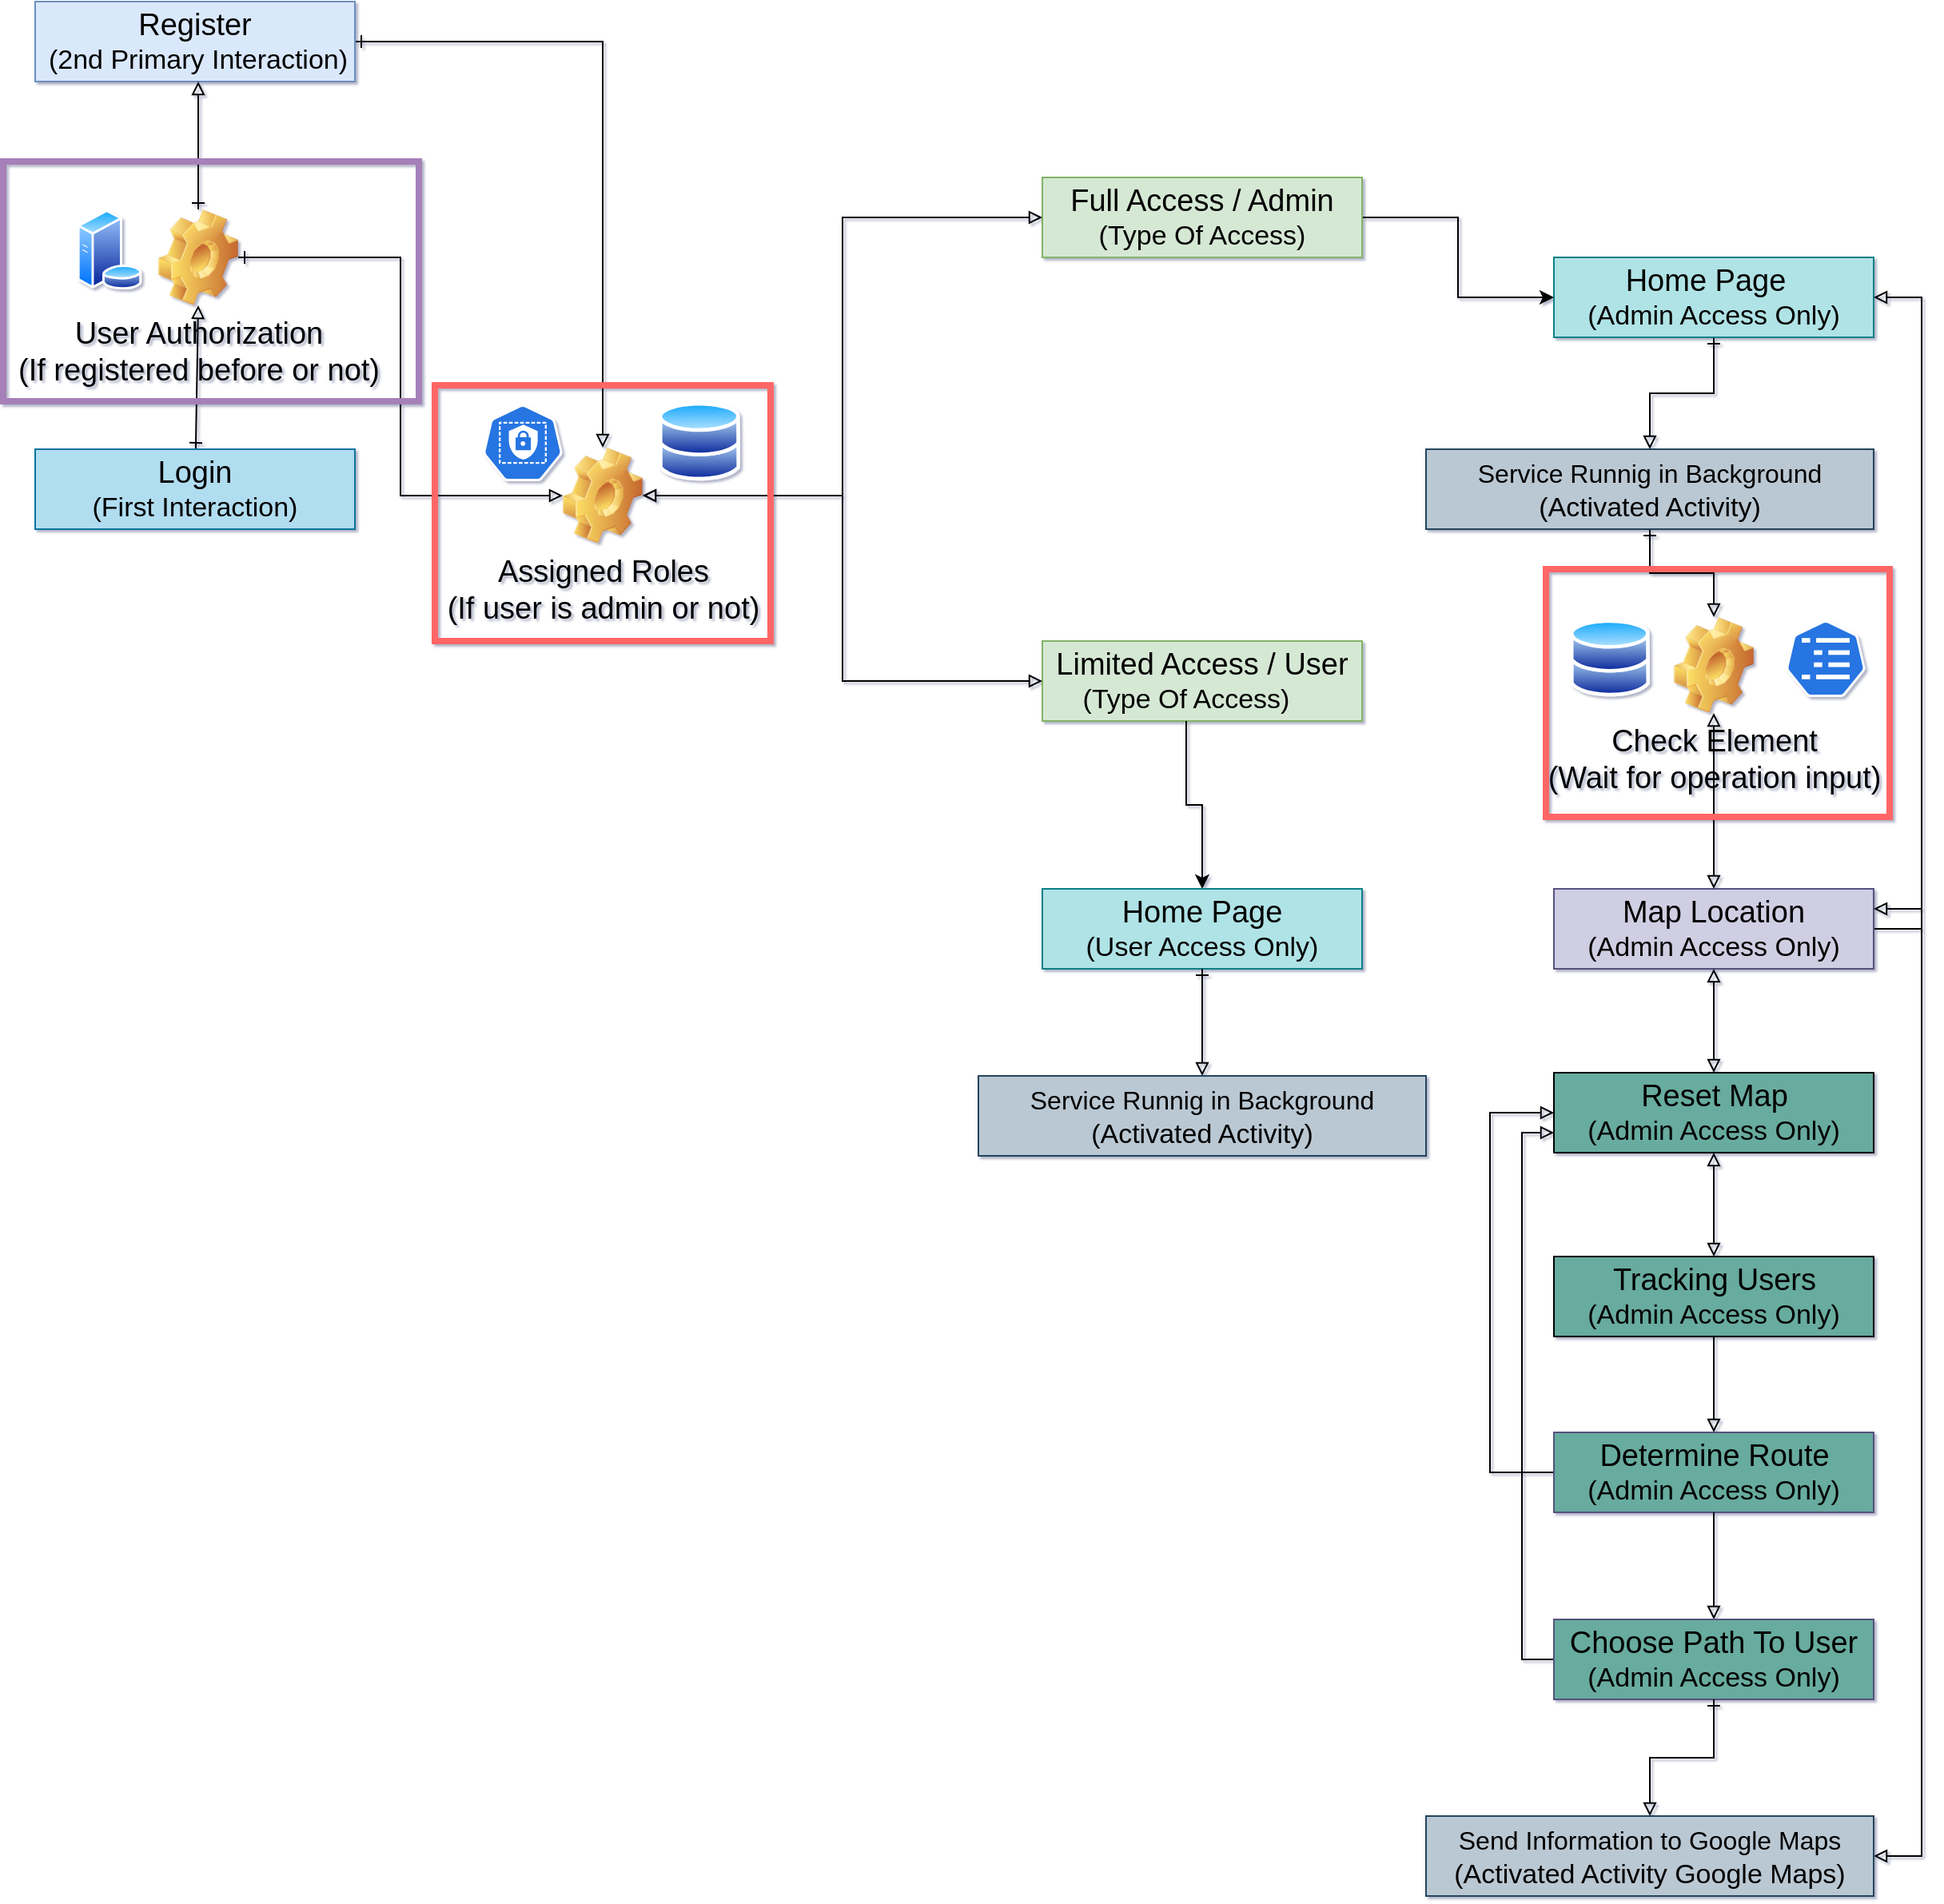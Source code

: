 <mxfile version="17.4.1" type="github">
  <diagram id="N6tmIyQtj-x3lcTnAezo" name="Page-1">
    <mxGraphModel dx="3245" dy="1094" grid="1" gridSize="10" guides="1" tooltips="1" connect="1" arrows="1" fold="1" page="1" pageScale="1" pageWidth="1169" pageHeight="827" background="none" math="0" shadow="1">
      <root>
        <mxCell id="0" />
        <mxCell id="1" parent="0" />
        <mxCell id="FwNl1LuLJ54zDbkeLXXp-123" style="edgeStyle=none;rounded=0;orthogonalLoop=1;jettySize=auto;html=1;entryX=0.5;entryY=1;entryDx=0;entryDy=0;fontSize=16;startArrow=ERone;startFill=0;endArrow=block;endFill=0;" parent="1" source="FwNl1LuLJ54zDbkeLXXp-33" target="FwNl1LuLJ54zDbkeLXXp-46" edge="1">
          <mxGeometry relative="1" as="geometry" />
        </mxCell>
        <mxCell id="FwNl1LuLJ54zDbkeLXXp-33" value="" style="rounded=0;whiteSpace=wrap;html=1;fillColor=#b1ddf0;strokeColor=#10739e;gradientColor=none;" parent="1" vertex="1">
          <mxGeometry x="10" y="360" width="200" height="50" as="geometry" />
        </mxCell>
        <mxCell id="FwNl1LuLJ54zDbkeLXXp-34" value="&lt;font style=&quot;font-size: 19px&quot;&gt;Login&lt;/font&gt;" style="text;html=1;strokeColor=none;fillColor=none;align=center;verticalAlign=middle;whiteSpace=wrap;rounded=0;" parent="1" vertex="1">
          <mxGeometry x="80" y="360" width="60" height="30" as="geometry" />
        </mxCell>
        <mxCell id="FwNl1LuLJ54zDbkeLXXp-37" value="&lt;font style=&quot;font-size: 17px&quot;&gt;(First Interaction)&lt;/font&gt;" style="text;html=1;strokeColor=none;fillColor=none;align=center;verticalAlign=middle;whiteSpace=wrap;rounded=0;fontSize=20;" parent="1" vertex="1">
          <mxGeometry x="30" y="380" width="160" height="30" as="geometry" />
        </mxCell>
        <mxCell id="FwNl1LuLJ54zDbkeLXXp-73" style="edgeStyle=orthogonalEdgeStyle;rounded=0;orthogonalLoop=1;jettySize=auto;html=1;entryX=0.5;entryY=0;entryDx=0;entryDy=0;fontSize=19;startArrow=ERone;startFill=0;endArrow=block;endFill=0;" parent="1" source="FwNl1LuLJ54zDbkeLXXp-42" target="FwNl1LuLJ54zDbkeLXXp-72" edge="1">
          <mxGeometry relative="1" as="geometry" />
        </mxCell>
        <mxCell id="FwNl1LuLJ54zDbkeLXXp-42" value="" style="rounded=0;whiteSpace=wrap;html=1;fillColor=#dae8fc;strokeColor=#6c8ebf;" parent="1" vertex="1">
          <mxGeometry x="10" y="80" width="200" height="50" as="geometry" />
        </mxCell>
        <mxCell id="FwNl1LuLJ54zDbkeLXXp-43" value="&lt;span style=&quot;font-size: 19px&quot;&gt;Register&lt;/span&gt;" style="text;html=1;strokeColor=none;fillColor=none;align=center;verticalAlign=middle;whiteSpace=wrap;rounded=0;" parent="1" vertex="1">
          <mxGeometry x="45" y="80" width="130" height="30" as="geometry" />
        </mxCell>
        <mxCell id="FwNl1LuLJ54zDbkeLXXp-44" value="&lt;font style=&quot;font-size: 17px&quot;&gt;(2nd Primary Interaction)&lt;/font&gt;" style="text;html=1;strokeColor=none;fillColor=none;align=center;verticalAlign=middle;whiteSpace=wrap;rounded=0;fontSize=20;" parent="1" vertex="1">
          <mxGeometry x="14" y="100" width="196" height="30" as="geometry" />
        </mxCell>
        <mxCell id="FwNl1LuLJ54zDbkeLXXp-68" style="rounded=0;orthogonalLoop=1;jettySize=auto;html=1;entryX=0.5;entryY=1;entryDx=0;entryDy=0;fontSize=19;startArrow=ERone;startFill=0;endArrow=block;endFill=0;" parent="1" source="FwNl1LuLJ54zDbkeLXXp-46" target="FwNl1LuLJ54zDbkeLXXp-44" edge="1">
          <mxGeometry relative="1" as="geometry" />
        </mxCell>
        <mxCell id="FwNl1LuLJ54zDbkeLXXp-74" style="edgeStyle=orthogonalEdgeStyle;rounded=0;orthogonalLoop=1;jettySize=auto;html=1;entryX=0;entryY=0.5;entryDx=0;entryDy=0;fontSize=19;startArrow=ERone;startFill=0;endArrow=block;endFill=0;" parent="1" source="FwNl1LuLJ54zDbkeLXXp-46" target="FwNl1LuLJ54zDbkeLXXp-72" edge="1">
          <mxGeometry relative="1" as="geometry" />
        </mxCell>
        <mxCell id="FwNl1LuLJ54zDbkeLXXp-46" value="User Authorization&lt;br&gt;(If registered before or not)" style="shape=image;html=1;verticalLabelPosition=bottom;verticalAlign=top;imageAspect=0;image=img/clipart/Gear_128x128.png;fontSize=19;gradientColor=none;" parent="1" vertex="1">
          <mxGeometry x="87" y="210" width="50" height="60" as="geometry" />
        </mxCell>
        <mxCell id="FwNl1LuLJ54zDbkeLXXp-121" style="edgeStyle=orthogonalEdgeStyle;rounded=0;orthogonalLoop=1;jettySize=auto;html=1;fontSize=16;startArrow=ERone;startFill=0;endArrow=block;endFill=0;" parent="1" source="FwNl1LuLJ54zDbkeLXXp-56" target="FwNl1LuLJ54zDbkeLXXp-118" edge="1">
          <mxGeometry relative="1" as="geometry" />
        </mxCell>
        <mxCell id="FwNl1LuLJ54zDbkeLXXp-56" value="" style="rounded=0;whiteSpace=wrap;html=1;fillColor=#b0e3e6;strokeColor=#0e8088;" parent="1" vertex="1">
          <mxGeometry x="960" y="240" width="200" height="50" as="geometry" />
        </mxCell>
        <mxCell id="FwNl1LuLJ54zDbkeLXXp-57" value="&lt;span style=&quot;font-size: 19px&quot;&gt;Home Page&lt;/span&gt;" style="text;html=1;strokeColor=none;fillColor=none;align=center;verticalAlign=middle;whiteSpace=wrap;rounded=0;" parent="1" vertex="1">
          <mxGeometry x="990" y="240" width="130" height="30" as="geometry" />
        </mxCell>
        <mxCell id="FwNl1LuLJ54zDbkeLXXp-58" value="&lt;font style=&quot;font-size: 17px&quot;&gt;(Admin Access Only)&lt;/font&gt;" style="text;html=1;strokeColor=none;fillColor=none;align=center;verticalAlign=middle;whiteSpace=wrap;rounded=0;fontSize=20;" parent="1" vertex="1">
          <mxGeometry x="960" y="260" width="200" height="30" as="geometry" />
        </mxCell>
        <mxCell id="FwNl1LuLJ54zDbkeLXXp-59" value="" style="rounded=0;whiteSpace=wrap;html=1;fillColor=#d5e8d4;strokeColor=#82b366;" parent="1" vertex="1">
          <mxGeometry x="640" y="480" width="200" height="50" as="geometry" />
        </mxCell>
        <mxCell id="FwNl1LuLJ54zDbkeLXXp-60" value="&lt;span style=&quot;font-size: 19px&quot;&gt;Limited Access / User&lt;/span&gt;" style="text;html=1;strokeColor=none;fillColor=none;align=center;verticalAlign=middle;whiteSpace=wrap;rounded=0;" parent="1" vertex="1">
          <mxGeometry x="640" y="480" width="200" height="30" as="geometry" />
        </mxCell>
        <mxCell id="Q-Zs82W6X8-r0sSvwIEP-4" style="edgeStyle=orthogonalEdgeStyle;rounded=0;orthogonalLoop=1;jettySize=auto;html=1;" parent="1" source="FwNl1LuLJ54zDbkeLXXp-61" target="FwNl1LuLJ54zDbkeLXXp-78" edge="1">
          <mxGeometry relative="1" as="geometry" />
        </mxCell>
        <mxCell id="FwNl1LuLJ54zDbkeLXXp-61" value="&lt;font style=&quot;font-size: 17px&quot;&gt;(Type Of Access)&lt;/font&gt;" style="text;html=1;strokeColor=none;fillColor=none;align=center;verticalAlign=middle;whiteSpace=wrap;rounded=0;fontSize=20;" parent="1" vertex="1">
          <mxGeometry x="640" y="500" width="180" height="30" as="geometry" />
        </mxCell>
        <mxCell id="Q-Zs82W6X8-r0sSvwIEP-3" style="edgeStyle=orthogonalEdgeStyle;rounded=0;orthogonalLoop=1;jettySize=auto;html=1;" parent="1" source="FwNl1LuLJ54zDbkeLXXp-62" target="FwNl1LuLJ54zDbkeLXXp-56" edge="1">
          <mxGeometry relative="1" as="geometry" />
        </mxCell>
        <mxCell id="FwNl1LuLJ54zDbkeLXXp-62" value="" style="rounded=0;whiteSpace=wrap;html=1;fillColor=#d5e8d4;strokeColor=#82b366;" parent="1" vertex="1">
          <mxGeometry x="640" y="190" width="200" height="50" as="geometry" />
        </mxCell>
        <mxCell id="FwNl1LuLJ54zDbkeLXXp-63" value="&lt;span style=&quot;font-size: 19px&quot;&gt;Full Access / Admin&lt;/span&gt;" style="text;html=1;strokeColor=none;fillColor=none;align=center;verticalAlign=middle;whiteSpace=wrap;rounded=0;" parent="1" vertex="1">
          <mxGeometry x="640" y="190" width="200" height="30" as="geometry" />
        </mxCell>
        <mxCell id="FwNl1LuLJ54zDbkeLXXp-64" value="&lt;font style=&quot;font-size: 17px&quot;&gt;(Type Of Access)&lt;/font&gt;" style="text;html=1;strokeColor=none;fillColor=none;align=center;verticalAlign=middle;whiteSpace=wrap;rounded=0;fontSize=20;" parent="1" vertex="1">
          <mxGeometry x="660" y="210" width="160" height="30" as="geometry" />
        </mxCell>
        <mxCell id="FwNl1LuLJ54zDbkeLXXp-133" style="edgeStyle=orthogonalEdgeStyle;rounded=0;orthogonalLoop=1;jettySize=auto;html=1;entryX=0;entryY=0.5;entryDx=0;entryDy=0;fontSize=16;startArrow=block;startFill=0;endArrow=block;endFill=0;" parent="1" source="FwNl1LuLJ54zDbkeLXXp-72" target="FwNl1LuLJ54zDbkeLXXp-62" edge="1">
          <mxGeometry relative="1" as="geometry" />
        </mxCell>
        <mxCell id="FwNl1LuLJ54zDbkeLXXp-134" style="edgeStyle=orthogonalEdgeStyle;rounded=0;orthogonalLoop=1;jettySize=auto;html=1;entryX=0;entryY=0.5;entryDx=0;entryDy=0;fontSize=16;startArrow=block;startFill=0;endArrow=block;endFill=0;" parent="1" source="FwNl1LuLJ54zDbkeLXXp-72" target="FwNl1LuLJ54zDbkeLXXp-59" edge="1">
          <mxGeometry relative="1" as="geometry" />
        </mxCell>
        <mxCell id="FwNl1LuLJ54zDbkeLXXp-72" value="Assigned Roles&lt;br&gt;(If user is admin or not)" style="shape=image;html=1;verticalLabelPosition=bottom;verticalAlign=top;imageAspect=0;image=img/clipart/Gear_128x128.png;fontSize=19;gradientColor=none;" parent="1" vertex="1">
          <mxGeometry x="340" y="359" width="50" height="60" as="geometry" />
        </mxCell>
        <mxCell id="FwNl1LuLJ54zDbkeLXXp-78" value="" style="rounded=0;whiteSpace=wrap;html=1;fillColor=#b0e3e6;strokeColor=#0e8088;" parent="1" vertex="1">
          <mxGeometry x="640" y="635" width="200" height="50" as="geometry" />
        </mxCell>
        <mxCell id="FwNl1LuLJ54zDbkeLXXp-79" value="&lt;span style=&quot;font-size: 19px&quot;&gt;Home Page&lt;/span&gt;" style="text;html=1;strokeColor=none;fillColor=none;align=center;verticalAlign=middle;whiteSpace=wrap;rounded=0;" parent="1" vertex="1">
          <mxGeometry x="675" y="635" width="130" height="30" as="geometry" />
        </mxCell>
        <mxCell id="FwNl1LuLJ54zDbkeLXXp-99" style="edgeStyle=none;rounded=0;orthogonalLoop=1;jettySize=auto;html=1;fontSize=16;startArrow=ERone;startFill=0;endArrow=block;endFill=0;" parent="1" source="FwNl1LuLJ54zDbkeLXXp-80" target="FwNl1LuLJ54zDbkeLXXp-96" edge="1">
          <mxGeometry relative="1" as="geometry" />
        </mxCell>
        <mxCell id="FwNl1LuLJ54zDbkeLXXp-80" value="&lt;font style=&quot;font-size: 17px&quot;&gt;(User Access Only)&lt;/font&gt;" style="text;html=1;strokeColor=none;fillColor=none;align=center;verticalAlign=middle;whiteSpace=wrap;rounded=0;fontSize=20;" parent="1" vertex="1">
          <mxGeometry x="660" y="655" width="160" height="30" as="geometry" />
        </mxCell>
        <mxCell id="5bpRtcr6JM6pO9pRG5X2-9" style="edgeStyle=entityRelationEdgeStyle;rounded=0;orthogonalLoop=1;jettySize=auto;html=1;startArrow=none;startFill=0;elbow=vertical;endArrow=block;endFill=0;" parent="1" source="FwNl1LuLJ54zDbkeLXXp-86" target="FwNl1LuLJ54zDbkeLXXp-56" edge="1">
          <mxGeometry relative="1" as="geometry" />
        </mxCell>
        <mxCell id="FwNl1LuLJ54zDbkeLXXp-86" value="" style="rounded=0;whiteSpace=wrap;html=1;fillColor=#d0cee2;strokeColor=#56517e;" parent="1" vertex="1">
          <mxGeometry x="960" y="635" width="200" height="50" as="geometry" />
        </mxCell>
        <mxCell id="FwNl1LuLJ54zDbkeLXXp-87" value="&lt;span style=&quot;font-size: 19px&quot;&gt;Map Location&lt;/span&gt;" style="text;html=1;strokeColor=none;fillColor=none;align=center;verticalAlign=middle;whiteSpace=wrap;rounded=0;" parent="1" vertex="1">
          <mxGeometry x="995" y="635" width="130" height="30" as="geometry" />
        </mxCell>
        <mxCell id="1IhT2dIuVykNHIsYJenX-4" style="rounded=0;orthogonalLoop=1;jettySize=auto;html=1;startArrow=block;startFill=0;endArrow=block;endFill=0;" parent="1" source="FwNl1LuLJ54zDbkeLXXp-88" target="1IhT2dIuVykNHIsYJenX-1" edge="1">
          <mxGeometry relative="1" as="geometry" />
        </mxCell>
        <mxCell id="FwNl1LuLJ54zDbkeLXXp-88" value="&lt;font style=&quot;font-size: 17px&quot;&gt;(Admin Access Only)&lt;/font&gt;" style="text;html=1;strokeColor=none;fillColor=none;align=center;verticalAlign=middle;whiteSpace=wrap;rounded=0;fontSize=20;" parent="1" vertex="1">
          <mxGeometry x="975" y="655" width="170" height="30" as="geometry" />
        </mxCell>
        <mxCell id="FwNl1LuLJ54zDbkeLXXp-100" style="edgeStyle=none;rounded=0;orthogonalLoop=1;jettySize=auto;html=1;fontSize=16;startArrow=block;startFill=0;endArrow=block;endFill=0;" parent="1" source="FwNl1LuLJ54zDbkeLXXp-93" target="FwNl1LuLJ54zDbkeLXXp-86" edge="1">
          <mxGeometry relative="1" as="geometry" />
        </mxCell>
        <mxCell id="FwNl1LuLJ54zDbkeLXXp-93" value="Check Element&lt;br&gt;(Wait for operation input)" style="shape=image;html=1;verticalLabelPosition=bottom;verticalAlign=top;imageAspect=0;image=img/clipart/Gear_128x128.png;fontSize=19;gradientColor=none;" parent="1" vertex="1">
          <mxGeometry x="1035" y="465" width="50" height="60" as="geometry" />
        </mxCell>
        <mxCell id="FwNl1LuLJ54zDbkeLXXp-96" value="" style="rounded=0;whiteSpace=wrap;html=1;fillColor=#bac8d3;strokeColor=#23445d;" parent="1" vertex="1">
          <mxGeometry x="600" y="752" width="280" height="50" as="geometry" />
        </mxCell>
        <mxCell id="FwNl1LuLJ54zDbkeLXXp-97" value="&lt;font style=&quot;font-size: 16px&quot;&gt;Service Runnig in Background&lt;/font&gt;" style="text;html=1;strokeColor=none;fillColor=none;align=center;verticalAlign=middle;whiteSpace=wrap;rounded=0;" parent="1" vertex="1">
          <mxGeometry x="620" y="752" width="240" height="30" as="geometry" />
        </mxCell>
        <mxCell id="FwNl1LuLJ54zDbkeLXXp-98" value="&lt;font style=&quot;font-size: 17px&quot;&gt;(Activated Activity)&lt;/font&gt;" style="text;html=1;strokeColor=none;fillColor=none;align=center;verticalAlign=middle;whiteSpace=wrap;rounded=0;fontSize=20;" parent="1" vertex="1">
          <mxGeometry x="660" y="772" width="160" height="30" as="geometry" />
        </mxCell>
        <mxCell id="FwNl1LuLJ54zDbkeLXXp-101" value="" style="rounded=0;whiteSpace=wrap;html=1;fillColor=#67AB9F;strokeColor=#000000;gradientColor=none;" parent="1" vertex="1">
          <mxGeometry x="960" y="865" width="200" height="50" as="geometry" />
        </mxCell>
        <mxCell id="FwNl1LuLJ54zDbkeLXXp-102" value="&lt;span style=&quot;font-size: 19px&quot;&gt;Tracking Users&lt;/span&gt;" style="text;html=1;strokeColor=none;fillColor=none;align=center;verticalAlign=middle;whiteSpace=wrap;rounded=0;" parent="1" vertex="1">
          <mxGeometry x="987.5" y="865" width="145" height="30" as="geometry" />
        </mxCell>
        <mxCell id="FwNl1LuLJ54zDbkeLXXp-109" style="edgeStyle=none;rounded=0;orthogonalLoop=1;jettySize=auto;html=1;fontSize=16;startArrow=none;startFill=0;endArrow=block;endFill=0;" parent="1" source="FwNl1LuLJ54zDbkeLXXp-103" target="FwNl1LuLJ54zDbkeLXXp-106" edge="1">
          <mxGeometry relative="1" as="geometry" />
        </mxCell>
        <mxCell id="FwNl1LuLJ54zDbkeLXXp-103" value="&lt;font style=&quot;font-size: 17px&quot;&gt;(Admin Access Only)&lt;/font&gt;" style="text;html=1;strokeColor=none;fillColor=none;align=center;verticalAlign=middle;whiteSpace=wrap;rounded=0;fontSize=20;" parent="1" vertex="1">
          <mxGeometry x="975" y="885" width="170" height="30" as="geometry" />
        </mxCell>
        <mxCell id="5bpRtcr6JM6pO9pRG5X2-11" style="edgeStyle=elbowEdgeStyle;rounded=0;orthogonalLoop=1;jettySize=auto;html=1;entryX=0;entryY=0.5;entryDx=0;entryDy=0;startArrow=none;startFill=0;endArrow=block;endFill=0;" parent="1" source="FwNl1LuLJ54zDbkeLXXp-106" target="1IhT2dIuVykNHIsYJenX-1" edge="1">
          <mxGeometry relative="1" as="geometry">
            <Array as="points">
              <mxPoint x="920" y="875" />
            </Array>
          </mxGeometry>
        </mxCell>
        <mxCell id="FwNl1LuLJ54zDbkeLXXp-106" value="" style="rounded=0;whiteSpace=wrap;html=1;fillColor=#67AB9F;strokeColor=#56517e;" parent="1" vertex="1">
          <mxGeometry x="960" y="975" width="200" height="50" as="geometry" />
        </mxCell>
        <mxCell id="FwNl1LuLJ54zDbkeLXXp-107" value="&lt;span style=&quot;font-size: 19px&quot;&gt;Determine Route&lt;/span&gt;" style="text;html=1;strokeColor=none;fillColor=none;align=center;verticalAlign=middle;whiteSpace=wrap;rounded=0;" parent="1" vertex="1">
          <mxGeometry x="983.75" y="975" width="152.5" height="30" as="geometry" />
        </mxCell>
        <mxCell id="FwNl1LuLJ54zDbkeLXXp-113" style="edgeStyle=none;rounded=0;orthogonalLoop=1;jettySize=auto;html=1;fontSize=16;startArrow=none;startFill=0;endArrow=block;endFill=0;" parent="1" source="FwNl1LuLJ54zDbkeLXXp-108" target="FwNl1LuLJ54zDbkeLXXp-110" edge="1">
          <mxGeometry relative="1" as="geometry" />
        </mxCell>
        <mxCell id="FwNl1LuLJ54zDbkeLXXp-108" value="&lt;font style=&quot;font-size: 17px&quot;&gt;(Admin Access Only)&lt;/font&gt;" style="text;html=1;strokeColor=none;fillColor=none;align=center;verticalAlign=middle;whiteSpace=wrap;rounded=0;fontSize=20;" parent="1" vertex="1">
          <mxGeometry x="975" y="995" width="170" height="30" as="geometry" />
        </mxCell>
        <mxCell id="5bpRtcr6JM6pO9pRG5X2-12" style="edgeStyle=elbowEdgeStyle;rounded=0;orthogonalLoop=1;jettySize=auto;html=1;entryX=0;entryY=0.75;entryDx=0;entryDy=0;startArrow=none;startFill=0;endArrow=block;endFill=0;" parent="1" source="FwNl1LuLJ54zDbkeLXXp-110" target="1IhT2dIuVykNHIsYJenX-1" edge="1">
          <mxGeometry relative="1" as="geometry">
            <Array as="points">
              <mxPoint x="940" y="950" />
            </Array>
          </mxGeometry>
        </mxCell>
        <mxCell id="FwNl1LuLJ54zDbkeLXXp-110" value="" style="rounded=0;whiteSpace=wrap;html=1;fillColor=#67AB9F;strokeColor=#56517e;" parent="1" vertex="1">
          <mxGeometry x="960" y="1092" width="200" height="50" as="geometry" />
        </mxCell>
        <mxCell id="FwNl1LuLJ54zDbkeLXXp-111" value="&lt;span style=&quot;font-size: 19px&quot;&gt;Choose Path To User&lt;/span&gt;" style="text;html=1;strokeColor=none;fillColor=none;align=center;verticalAlign=middle;whiteSpace=wrap;rounded=0;" parent="1" vertex="1">
          <mxGeometry x="965" y="1092" width="190" height="30" as="geometry" />
        </mxCell>
        <mxCell id="FwNl1LuLJ54zDbkeLXXp-117" style="edgeStyle=orthogonalEdgeStyle;rounded=0;orthogonalLoop=1;jettySize=auto;html=1;fontSize=16;startArrow=ERone;startFill=0;endArrow=block;endFill=0;" parent="1" source="FwNl1LuLJ54zDbkeLXXp-112" target="FwNl1LuLJ54zDbkeLXXp-114" edge="1">
          <mxGeometry relative="1" as="geometry" />
        </mxCell>
        <mxCell id="FwNl1LuLJ54zDbkeLXXp-112" value="&lt;font style=&quot;font-size: 17px&quot;&gt;(Admin Access Only)&lt;/font&gt;" style="text;html=1;strokeColor=none;fillColor=none;align=center;verticalAlign=middle;whiteSpace=wrap;rounded=0;fontSize=20;" parent="1" vertex="1">
          <mxGeometry x="975" y="1112" width="170" height="30" as="geometry" />
        </mxCell>
        <mxCell id="5bpRtcr6JM6pO9pRG5X2-5" style="edgeStyle=entityRelationEdgeStyle;rounded=0;orthogonalLoop=1;jettySize=auto;html=1;entryX=1;entryY=0.25;entryDx=0;entryDy=0;elbow=vertical;startArrow=block;startFill=0;endArrow=block;endFill=0;" parent="1" source="FwNl1LuLJ54zDbkeLXXp-114" target="FwNl1LuLJ54zDbkeLXXp-86" edge="1">
          <mxGeometry relative="1" as="geometry" />
        </mxCell>
        <mxCell id="FwNl1LuLJ54zDbkeLXXp-114" value="" style="rounded=0;whiteSpace=wrap;html=1;fillColor=#bac8d3;strokeColor=#23445d;" parent="1" vertex="1">
          <mxGeometry x="880" y="1215" width="280" height="50" as="geometry" />
        </mxCell>
        <mxCell id="FwNl1LuLJ54zDbkeLXXp-115" value="&lt;font style=&quot;font-size: 16px&quot;&gt;Send Information to Google Maps&lt;/font&gt;" style="text;html=1;strokeColor=none;fillColor=none;align=center;verticalAlign=middle;whiteSpace=wrap;rounded=0;" parent="1" vertex="1">
          <mxGeometry x="890" y="1215" width="260" height="30" as="geometry" />
        </mxCell>
        <mxCell id="FwNl1LuLJ54zDbkeLXXp-116" value="&lt;font style=&quot;font-size: 17px&quot;&gt;(Activated Activity Google Maps)&lt;/font&gt;" style="text;html=1;strokeColor=none;fillColor=none;align=center;verticalAlign=middle;whiteSpace=wrap;rounded=0;fontSize=20;" parent="1" vertex="1">
          <mxGeometry x="880" y="1235" width="280" height="30" as="geometry" />
        </mxCell>
        <mxCell id="FwNl1LuLJ54zDbkeLXXp-122" style="edgeStyle=orthogonalEdgeStyle;rounded=0;orthogonalLoop=1;jettySize=auto;html=1;entryX=0.5;entryY=0;entryDx=0;entryDy=0;fontSize=16;startArrow=ERone;startFill=0;endArrow=block;endFill=0;" parent="1" source="FwNl1LuLJ54zDbkeLXXp-118" target="FwNl1LuLJ54zDbkeLXXp-93" edge="1">
          <mxGeometry relative="1" as="geometry" />
        </mxCell>
        <mxCell id="FwNl1LuLJ54zDbkeLXXp-118" value="" style="rounded=0;whiteSpace=wrap;html=1;fillColor=#bac8d3;strokeColor=#23445d;" parent="1" vertex="1">
          <mxGeometry x="880" y="360" width="280" height="50" as="geometry" />
        </mxCell>
        <mxCell id="FwNl1LuLJ54zDbkeLXXp-119" value="&lt;font style=&quot;font-size: 16px&quot;&gt;Service Runnig in Background&lt;/font&gt;" style="text;html=1;strokeColor=none;fillColor=none;align=center;verticalAlign=middle;whiteSpace=wrap;rounded=0;" parent="1" vertex="1">
          <mxGeometry x="900" y="360" width="240" height="30" as="geometry" />
        </mxCell>
        <mxCell id="FwNl1LuLJ54zDbkeLXXp-120" value="&lt;font style=&quot;font-size: 17px&quot;&gt;(Activated Activity)&lt;/font&gt;" style="text;html=1;strokeColor=none;fillColor=none;align=center;verticalAlign=middle;whiteSpace=wrap;rounded=0;fontSize=20;" parent="1" vertex="1">
          <mxGeometry x="940" y="380" width="160" height="30" as="geometry" />
        </mxCell>
        <mxCell id="_O9rSk8fBGj0AZmtdKfC-2" value="" style="aspect=fixed;perimeter=ellipsePerimeter;html=1;align=center;shadow=0;dashed=0;spacingTop=3;image;image=img/lib/active_directory/database_server.svg;" parent="1" vertex="1">
          <mxGeometry x="35.98" y="210" width="41" height="50" as="geometry" />
        </mxCell>
        <mxCell id="_O9rSk8fBGj0AZmtdKfC-3" value="" style="aspect=fixed;perimeter=ellipsePerimeter;html=1;align=center;shadow=0;dashed=0;spacingTop=3;image;image=img/lib/active_directory/databases.svg;" parent="1" vertex="1">
          <mxGeometry x="400" y="330" width="51.02" height="50" as="geometry" />
        </mxCell>
        <mxCell id="_O9rSk8fBGj0AZmtdKfC-6" value="" style="aspect=fixed;perimeter=ellipsePerimeter;html=1;align=center;shadow=0;dashed=0;spacingTop=3;image;image=img/lib/active_directory/databases.svg;" parent="1" vertex="1">
          <mxGeometry x="970" y="466" width="50" height="49" as="geometry" />
        </mxCell>
        <mxCell id="_O9rSk8fBGj0AZmtdKfC-8" value="" style="rounded=0;whiteSpace=wrap;html=1;fillColor=none;strokeWidth=4;strokeColor=#A680B8;glass=0;sketch=0;shadow=0;" parent="1" vertex="1">
          <mxGeometry x="-10" y="180" width="260" height="150" as="geometry" />
        </mxCell>
        <mxCell id="_O9rSk8fBGj0AZmtdKfC-10" value="" style="rounded=0;whiteSpace=wrap;html=1;strokeWidth=4;fillColor=none;strokeColor=#FF6666;" parent="1" vertex="1">
          <mxGeometry x="260" y="320" width="210" height="160" as="geometry" />
        </mxCell>
        <mxCell id="_O9rSk8fBGj0AZmtdKfC-12" value="" style="rounded=0;whiteSpace=wrap;html=1;strokeWidth=4;fillColor=none;strokeColor=#FF6666;" parent="1" vertex="1">
          <mxGeometry x="955" y="435" width="215" height="155" as="geometry" />
        </mxCell>
        <mxCell id="_O9rSk8fBGj0AZmtdKfC-14" value="" style="sketch=0;html=1;dashed=0;whitespace=wrap;fillColor=#2875E2;strokeColor=#ffffff;points=[[0.005,0.63,0],[0.1,0.2,0],[0.9,0.2,0],[0.5,0,0],[0.995,0.63,0],[0.72,0.99,0],[0.5,1,0],[0.28,0.99,0]];shape=mxgraph.kubernetes.icon;prIcon=role" parent="1" vertex="1">
          <mxGeometry x="290" y="332" width="50" height="48" as="geometry" />
        </mxCell>
        <mxCell id="_O9rSk8fBGj0AZmtdKfC-17" value="" style="sketch=0;html=1;dashed=0;whitespace=wrap;fillColor=#2875E2;strokeColor=#ffffff;points=[[0.005,0.63,0],[0.1,0.2,0],[0.9,0.2,0],[0.5,0,0],[0.995,0.63,0],[0.72,0.99,0],[0.5,1,0],[0.28,0.99,0]];shape=mxgraph.kubernetes.icon;prIcon=cm" parent="1" vertex="1">
          <mxGeometry x="1105" y="467" width="50" height="48" as="geometry" />
        </mxCell>
        <mxCell id="1IhT2dIuVykNHIsYJenX-1" value="" style="rounded=0;whiteSpace=wrap;html=1;fillColor=#67AB9F;strokeColor=#000000;gradientColor=none;" parent="1" vertex="1">
          <mxGeometry x="960" y="750" width="200" height="50" as="geometry" />
        </mxCell>
        <mxCell id="1IhT2dIuVykNHIsYJenX-2" value="&lt;span style=&quot;font-size: 19px&quot;&gt;Reset Map&lt;/span&gt;" style="text;html=1;strokeColor=none;fillColor=none;align=center;verticalAlign=middle;whiteSpace=wrap;rounded=0;" parent="1" vertex="1">
          <mxGeometry x="987.5" y="750" width="145" height="30" as="geometry" />
        </mxCell>
        <mxCell id="1IhT2dIuVykNHIsYJenX-6" style="edgeStyle=none;rounded=0;orthogonalLoop=1;jettySize=auto;html=1;startArrow=block;startFill=0;endArrow=block;endFill=0;" parent="1" source="1IhT2dIuVykNHIsYJenX-3" target="FwNl1LuLJ54zDbkeLXXp-101" edge="1">
          <mxGeometry relative="1" as="geometry" />
        </mxCell>
        <mxCell id="1IhT2dIuVykNHIsYJenX-3" value="&lt;font style=&quot;font-size: 17px&quot;&gt;(Admin Access Only)&lt;/font&gt;" style="text;html=1;strokeColor=none;fillColor=none;align=center;verticalAlign=middle;whiteSpace=wrap;rounded=0;fontSize=20;" parent="1" vertex="1">
          <mxGeometry x="975" y="770" width="170" height="30" as="geometry" />
        </mxCell>
      </root>
    </mxGraphModel>
  </diagram>
</mxfile>
